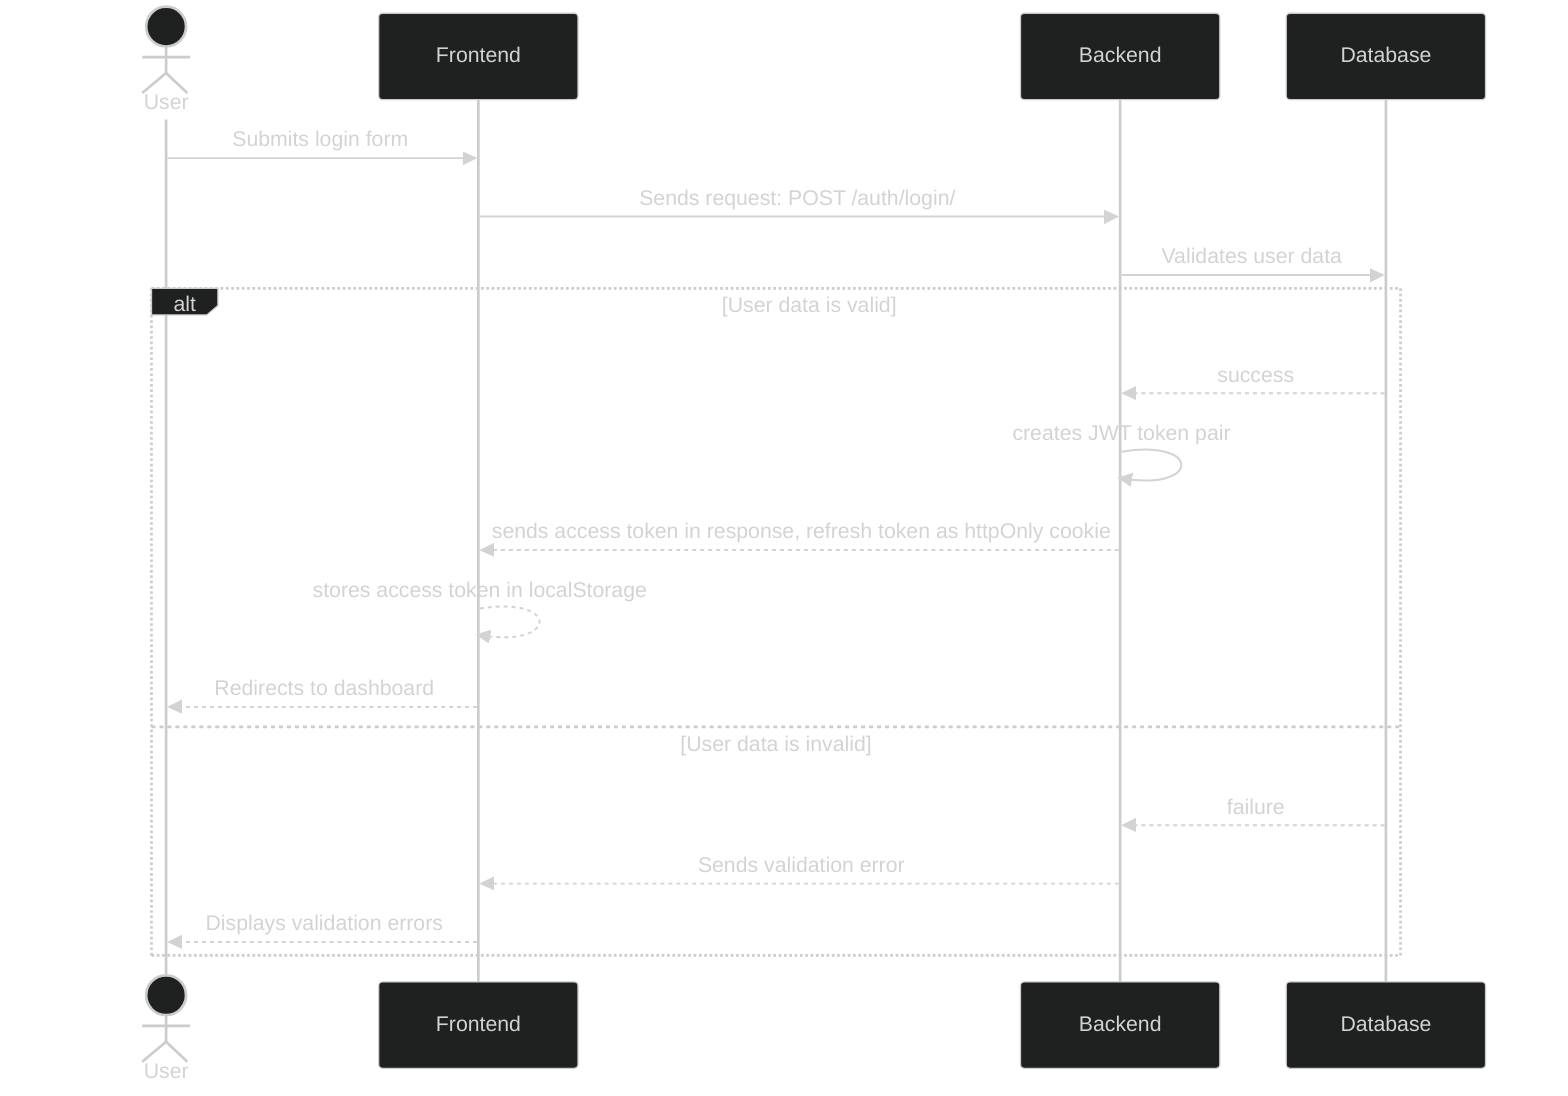 %%{init: {'theme':'dark'}}%%

sequenceDiagram
    actor User
    participant FE as Frontend
    participant BE as Backend
    participant DB as Database

    User ->> FE: Submits login form
    FE ->> BE: Sends request: POST /auth/login/
    BE ->> DB: Validates user data

    alt User data is valid
        DB -->> BE: success
        BE ->> BE: creates JWT token pair
        BE -->> FE: sends access token in response, refresh token as httpOnly cookie
        FE -->> FE: stores access token in localStorage
        FE -->> User: Redirects to dashboard
    else User data is invalid
        DB -->> BE: failure
        BE -->> FE: Sends validation error
        FE -->> User: Displays validation errors
    end